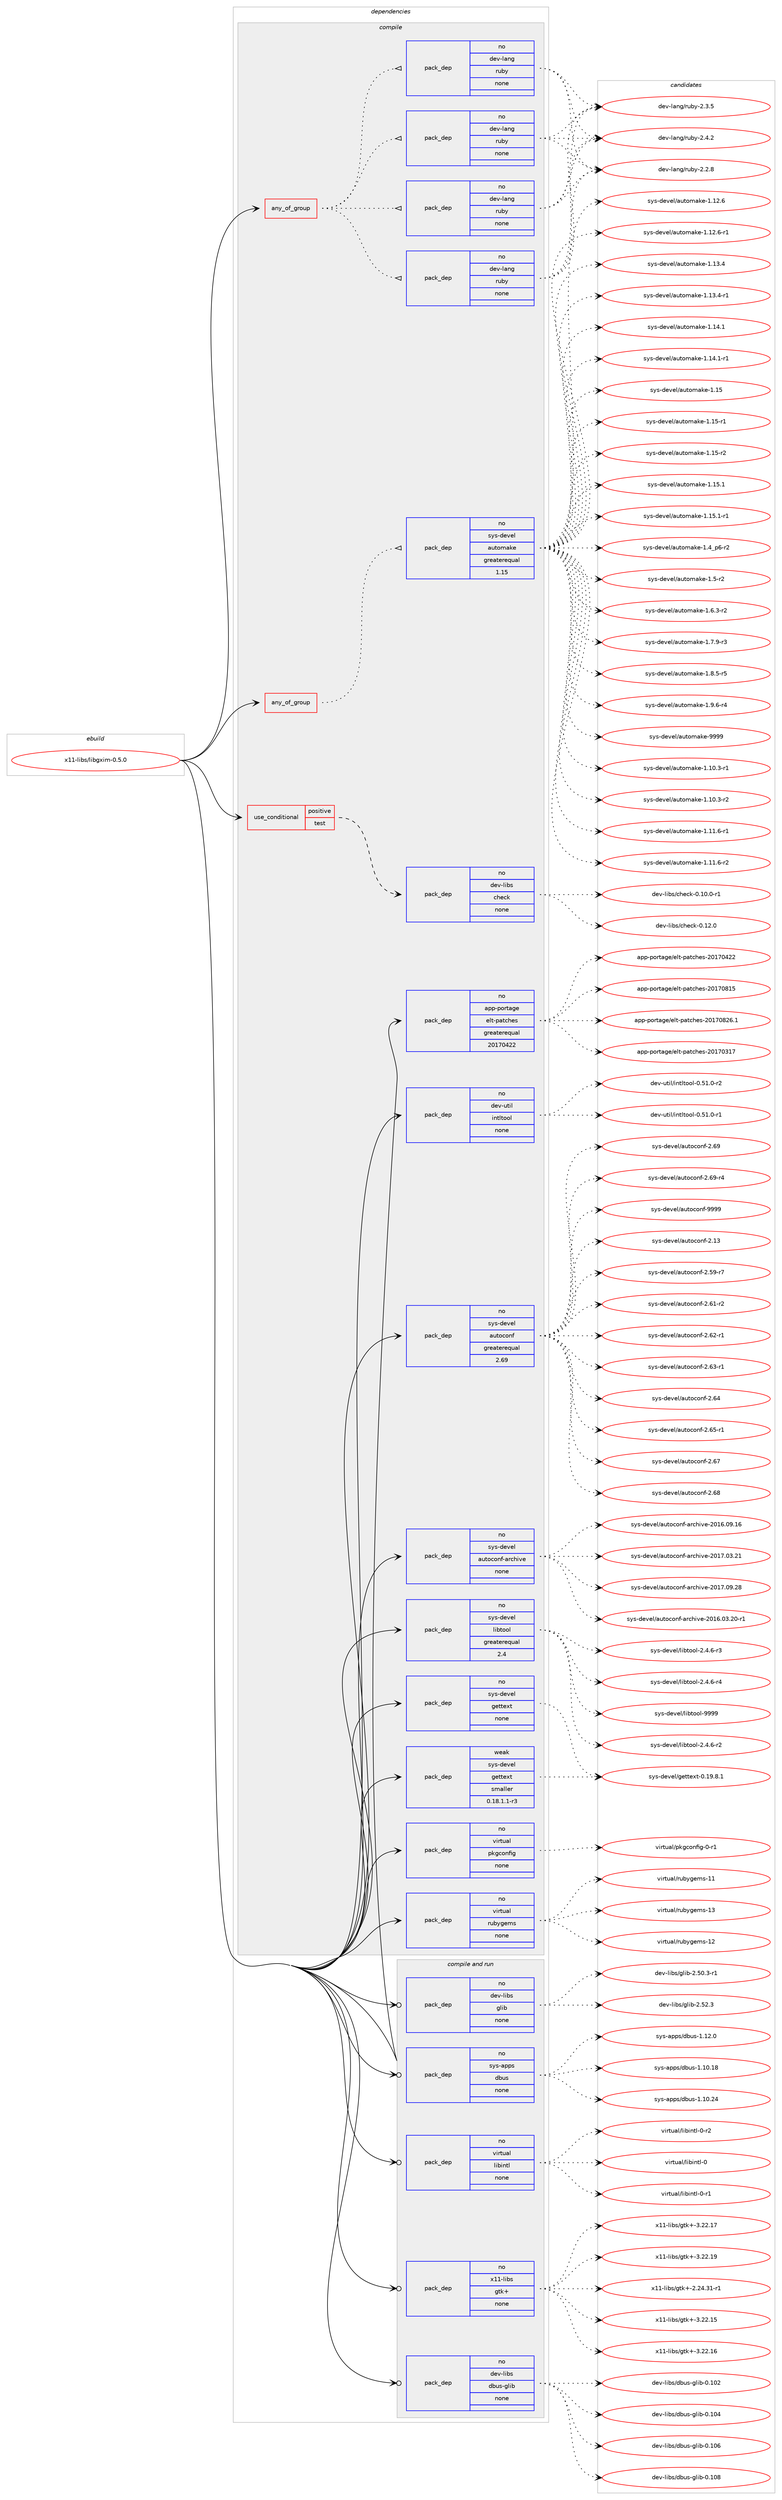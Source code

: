 digraph prolog {

# *************
# Graph options
# *************

newrank=true;
concentrate=true;
compound=true;
graph [rankdir=LR,fontname=Helvetica,fontsize=10,ranksep=1.5];#, ranksep=2.5, nodesep=0.2];
edge  [arrowhead=vee];
node  [fontname=Helvetica,fontsize=10];

# **********
# The ebuild
# **********

subgraph cluster_leftcol {
color=gray;
rank=same;
label=<<i>ebuild</i>>;
id [label="x11-libs/libgxim-0.5.0", color=red, width=4, href="../x11-libs/libgxim-0.5.0.svg"];
}

# ****************
# The dependencies
# ****************

subgraph cluster_midcol {
color=gray;
label=<<i>dependencies</i>>;
subgraph cluster_compile {
fillcolor="#eeeeee";
style=filled;
label=<<i>compile</i>>;
subgraph any9357 {
dependency519310 [label=<<TABLE BORDER="0" CELLBORDER="1" CELLSPACING="0" CELLPADDING="4"><TR><TD CELLPADDING="10">any_of_group</TD></TR></TABLE>>, shape=none, color=red];subgraph pack386951 {
dependency519311 [label=<<TABLE BORDER="0" CELLBORDER="1" CELLSPACING="0" CELLPADDING="4" WIDTH="220"><TR><TD ROWSPAN="6" CELLPADDING="30">pack_dep</TD></TR><TR><TD WIDTH="110">no</TD></TR><TR><TD>dev-lang</TD></TR><TR><TD>ruby</TD></TR><TR><TD>none</TD></TR><TR><TD></TD></TR></TABLE>>, shape=none, color=blue];
}
dependency519310:e -> dependency519311:w [weight=20,style="dotted",arrowhead="oinv"];
subgraph pack386952 {
dependency519312 [label=<<TABLE BORDER="0" CELLBORDER="1" CELLSPACING="0" CELLPADDING="4" WIDTH="220"><TR><TD ROWSPAN="6" CELLPADDING="30">pack_dep</TD></TR><TR><TD WIDTH="110">no</TD></TR><TR><TD>dev-lang</TD></TR><TR><TD>ruby</TD></TR><TR><TD>none</TD></TR><TR><TD></TD></TR></TABLE>>, shape=none, color=blue];
}
dependency519310:e -> dependency519312:w [weight=20,style="dotted",arrowhead="oinv"];
subgraph pack386953 {
dependency519313 [label=<<TABLE BORDER="0" CELLBORDER="1" CELLSPACING="0" CELLPADDING="4" WIDTH="220"><TR><TD ROWSPAN="6" CELLPADDING="30">pack_dep</TD></TR><TR><TD WIDTH="110">no</TD></TR><TR><TD>dev-lang</TD></TR><TR><TD>ruby</TD></TR><TR><TD>none</TD></TR><TR><TD></TD></TR></TABLE>>, shape=none, color=blue];
}
dependency519310:e -> dependency519313:w [weight=20,style="dotted",arrowhead="oinv"];
subgraph pack386954 {
dependency519314 [label=<<TABLE BORDER="0" CELLBORDER="1" CELLSPACING="0" CELLPADDING="4" WIDTH="220"><TR><TD ROWSPAN="6" CELLPADDING="30">pack_dep</TD></TR><TR><TD WIDTH="110">no</TD></TR><TR><TD>dev-lang</TD></TR><TR><TD>ruby</TD></TR><TR><TD>none</TD></TR><TR><TD></TD></TR></TABLE>>, shape=none, color=blue];
}
dependency519310:e -> dependency519314:w [weight=20,style="dotted",arrowhead="oinv"];
}
id:e -> dependency519310:w [weight=20,style="solid",arrowhead="vee"];
subgraph any9358 {
dependency519315 [label=<<TABLE BORDER="0" CELLBORDER="1" CELLSPACING="0" CELLPADDING="4"><TR><TD CELLPADDING="10">any_of_group</TD></TR></TABLE>>, shape=none, color=red];subgraph pack386955 {
dependency519316 [label=<<TABLE BORDER="0" CELLBORDER="1" CELLSPACING="0" CELLPADDING="4" WIDTH="220"><TR><TD ROWSPAN="6" CELLPADDING="30">pack_dep</TD></TR><TR><TD WIDTH="110">no</TD></TR><TR><TD>sys-devel</TD></TR><TR><TD>automake</TD></TR><TR><TD>greaterequal</TD></TR><TR><TD>1.15</TD></TR></TABLE>>, shape=none, color=blue];
}
dependency519315:e -> dependency519316:w [weight=20,style="dotted",arrowhead="oinv"];
}
id:e -> dependency519315:w [weight=20,style="solid",arrowhead="vee"];
subgraph cond122663 {
dependency519317 [label=<<TABLE BORDER="0" CELLBORDER="1" CELLSPACING="0" CELLPADDING="4"><TR><TD ROWSPAN="3" CELLPADDING="10">use_conditional</TD></TR><TR><TD>positive</TD></TR><TR><TD>test</TD></TR></TABLE>>, shape=none, color=red];
subgraph pack386956 {
dependency519318 [label=<<TABLE BORDER="0" CELLBORDER="1" CELLSPACING="0" CELLPADDING="4" WIDTH="220"><TR><TD ROWSPAN="6" CELLPADDING="30">pack_dep</TD></TR><TR><TD WIDTH="110">no</TD></TR><TR><TD>dev-libs</TD></TR><TR><TD>check</TD></TR><TR><TD>none</TD></TR><TR><TD></TD></TR></TABLE>>, shape=none, color=blue];
}
dependency519317:e -> dependency519318:w [weight=20,style="dashed",arrowhead="vee"];
}
id:e -> dependency519317:w [weight=20,style="solid",arrowhead="vee"];
subgraph pack386957 {
dependency519319 [label=<<TABLE BORDER="0" CELLBORDER="1" CELLSPACING="0" CELLPADDING="4" WIDTH="220"><TR><TD ROWSPAN="6" CELLPADDING="30">pack_dep</TD></TR><TR><TD WIDTH="110">no</TD></TR><TR><TD>app-portage</TD></TR><TR><TD>elt-patches</TD></TR><TR><TD>greaterequal</TD></TR><TR><TD>20170422</TD></TR></TABLE>>, shape=none, color=blue];
}
id:e -> dependency519319:w [weight=20,style="solid",arrowhead="vee"];
subgraph pack386958 {
dependency519320 [label=<<TABLE BORDER="0" CELLBORDER="1" CELLSPACING="0" CELLPADDING="4" WIDTH="220"><TR><TD ROWSPAN="6" CELLPADDING="30">pack_dep</TD></TR><TR><TD WIDTH="110">no</TD></TR><TR><TD>dev-util</TD></TR><TR><TD>intltool</TD></TR><TR><TD>none</TD></TR><TR><TD></TD></TR></TABLE>>, shape=none, color=blue];
}
id:e -> dependency519320:w [weight=20,style="solid",arrowhead="vee"];
subgraph pack386959 {
dependency519321 [label=<<TABLE BORDER="0" CELLBORDER="1" CELLSPACING="0" CELLPADDING="4" WIDTH="220"><TR><TD ROWSPAN="6" CELLPADDING="30">pack_dep</TD></TR><TR><TD WIDTH="110">no</TD></TR><TR><TD>sys-devel</TD></TR><TR><TD>autoconf</TD></TR><TR><TD>greaterequal</TD></TR><TR><TD>2.69</TD></TR></TABLE>>, shape=none, color=blue];
}
id:e -> dependency519321:w [weight=20,style="solid",arrowhead="vee"];
subgraph pack386960 {
dependency519322 [label=<<TABLE BORDER="0" CELLBORDER="1" CELLSPACING="0" CELLPADDING="4" WIDTH="220"><TR><TD ROWSPAN="6" CELLPADDING="30">pack_dep</TD></TR><TR><TD WIDTH="110">no</TD></TR><TR><TD>sys-devel</TD></TR><TR><TD>autoconf-archive</TD></TR><TR><TD>none</TD></TR><TR><TD></TD></TR></TABLE>>, shape=none, color=blue];
}
id:e -> dependency519322:w [weight=20,style="solid",arrowhead="vee"];
subgraph pack386961 {
dependency519323 [label=<<TABLE BORDER="0" CELLBORDER="1" CELLSPACING="0" CELLPADDING="4" WIDTH="220"><TR><TD ROWSPAN="6" CELLPADDING="30">pack_dep</TD></TR><TR><TD WIDTH="110">no</TD></TR><TR><TD>sys-devel</TD></TR><TR><TD>gettext</TD></TR><TR><TD>none</TD></TR><TR><TD></TD></TR></TABLE>>, shape=none, color=blue];
}
id:e -> dependency519323:w [weight=20,style="solid",arrowhead="vee"];
subgraph pack386962 {
dependency519324 [label=<<TABLE BORDER="0" CELLBORDER="1" CELLSPACING="0" CELLPADDING="4" WIDTH="220"><TR><TD ROWSPAN="6" CELLPADDING="30">pack_dep</TD></TR><TR><TD WIDTH="110">no</TD></TR><TR><TD>sys-devel</TD></TR><TR><TD>libtool</TD></TR><TR><TD>greaterequal</TD></TR><TR><TD>2.4</TD></TR></TABLE>>, shape=none, color=blue];
}
id:e -> dependency519324:w [weight=20,style="solid",arrowhead="vee"];
subgraph pack386963 {
dependency519325 [label=<<TABLE BORDER="0" CELLBORDER="1" CELLSPACING="0" CELLPADDING="4" WIDTH="220"><TR><TD ROWSPAN="6" CELLPADDING="30">pack_dep</TD></TR><TR><TD WIDTH="110">no</TD></TR><TR><TD>virtual</TD></TR><TR><TD>pkgconfig</TD></TR><TR><TD>none</TD></TR><TR><TD></TD></TR></TABLE>>, shape=none, color=blue];
}
id:e -> dependency519325:w [weight=20,style="solid",arrowhead="vee"];
subgraph pack386964 {
dependency519326 [label=<<TABLE BORDER="0" CELLBORDER="1" CELLSPACING="0" CELLPADDING="4" WIDTH="220"><TR><TD ROWSPAN="6" CELLPADDING="30">pack_dep</TD></TR><TR><TD WIDTH="110">no</TD></TR><TR><TD>virtual</TD></TR><TR><TD>rubygems</TD></TR><TR><TD>none</TD></TR><TR><TD></TD></TR></TABLE>>, shape=none, color=blue];
}
id:e -> dependency519326:w [weight=20,style="solid",arrowhead="vee"];
subgraph pack386965 {
dependency519327 [label=<<TABLE BORDER="0" CELLBORDER="1" CELLSPACING="0" CELLPADDING="4" WIDTH="220"><TR><TD ROWSPAN="6" CELLPADDING="30">pack_dep</TD></TR><TR><TD WIDTH="110">weak</TD></TR><TR><TD>sys-devel</TD></TR><TR><TD>gettext</TD></TR><TR><TD>smaller</TD></TR><TR><TD>0.18.1.1-r3</TD></TR></TABLE>>, shape=none, color=blue];
}
id:e -> dependency519327:w [weight=20,style="solid",arrowhead="vee"];
}
subgraph cluster_compileandrun {
fillcolor="#eeeeee";
style=filled;
label=<<i>compile and run</i>>;
subgraph pack386966 {
dependency519328 [label=<<TABLE BORDER="0" CELLBORDER="1" CELLSPACING="0" CELLPADDING="4" WIDTH="220"><TR><TD ROWSPAN="6" CELLPADDING="30">pack_dep</TD></TR><TR><TD WIDTH="110">no</TD></TR><TR><TD>dev-libs</TD></TR><TR><TD>dbus-glib</TD></TR><TR><TD>none</TD></TR><TR><TD></TD></TR></TABLE>>, shape=none, color=blue];
}
id:e -> dependency519328:w [weight=20,style="solid",arrowhead="odotvee"];
subgraph pack386967 {
dependency519329 [label=<<TABLE BORDER="0" CELLBORDER="1" CELLSPACING="0" CELLPADDING="4" WIDTH="220"><TR><TD ROWSPAN="6" CELLPADDING="30">pack_dep</TD></TR><TR><TD WIDTH="110">no</TD></TR><TR><TD>dev-libs</TD></TR><TR><TD>glib</TD></TR><TR><TD>none</TD></TR><TR><TD></TD></TR></TABLE>>, shape=none, color=blue];
}
id:e -> dependency519329:w [weight=20,style="solid",arrowhead="odotvee"];
subgraph pack386968 {
dependency519330 [label=<<TABLE BORDER="0" CELLBORDER="1" CELLSPACING="0" CELLPADDING="4" WIDTH="220"><TR><TD ROWSPAN="6" CELLPADDING="30">pack_dep</TD></TR><TR><TD WIDTH="110">no</TD></TR><TR><TD>sys-apps</TD></TR><TR><TD>dbus</TD></TR><TR><TD>none</TD></TR><TR><TD></TD></TR></TABLE>>, shape=none, color=blue];
}
id:e -> dependency519330:w [weight=20,style="solid",arrowhead="odotvee"];
subgraph pack386969 {
dependency519331 [label=<<TABLE BORDER="0" CELLBORDER="1" CELLSPACING="0" CELLPADDING="4" WIDTH="220"><TR><TD ROWSPAN="6" CELLPADDING="30">pack_dep</TD></TR><TR><TD WIDTH="110">no</TD></TR><TR><TD>virtual</TD></TR><TR><TD>libintl</TD></TR><TR><TD>none</TD></TR><TR><TD></TD></TR></TABLE>>, shape=none, color=blue];
}
id:e -> dependency519331:w [weight=20,style="solid",arrowhead="odotvee"];
subgraph pack386970 {
dependency519332 [label=<<TABLE BORDER="0" CELLBORDER="1" CELLSPACING="0" CELLPADDING="4" WIDTH="220"><TR><TD ROWSPAN="6" CELLPADDING="30">pack_dep</TD></TR><TR><TD WIDTH="110">no</TD></TR><TR><TD>x11-libs</TD></TR><TR><TD>gtk+</TD></TR><TR><TD>none</TD></TR><TR><TD></TD></TR></TABLE>>, shape=none, color=blue];
}
id:e -> dependency519332:w [weight=20,style="solid",arrowhead="odotvee"];
}
subgraph cluster_run {
fillcolor="#eeeeee";
style=filled;
label=<<i>run</i>>;
}
}

# **************
# The candidates
# **************

subgraph cluster_choices {
rank=same;
color=gray;
label=<<i>candidates</i>>;

subgraph choice386951 {
color=black;
nodesep=1;
choice10010111845108971101034711411798121455046504656 [label="dev-lang/ruby-2.2.8", color=red, width=4,href="../dev-lang/ruby-2.2.8.svg"];
choice10010111845108971101034711411798121455046514653 [label="dev-lang/ruby-2.3.5", color=red, width=4,href="../dev-lang/ruby-2.3.5.svg"];
choice10010111845108971101034711411798121455046524650 [label="dev-lang/ruby-2.4.2", color=red, width=4,href="../dev-lang/ruby-2.4.2.svg"];
dependency519311:e -> choice10010111845108971101034711411798121455046504656:w [style=dotted,weight="100"];
dependency519311:e -> choice10010111845108971101034711411798121455046514653:w [style=dotted,weight="100"];
dependency519311:e -> choice10010111845108971101034711411798121455046524650:w [style=dotted,weight="100"];
}
subgraph choice386952 {
color=black;
nodesep=1;
choice10010111845108971101034711411798121455046504656 [label="dev-lang/ruby-2.2.8", color=red, width=4,href="../dev-lang/ruby-2.2.8.svg"];
choice10010111845108971101034711411798121455046514653 [label="dev-lang/ruby-2.3.5", color=red, width=4,href="../dev-lang/ruby-2.3.5.svg"];
choice10010111845108971101034711411798121455046524650 [label="dev-lang/ruby-2.4.2", color=red, width=4,href="../dev-lang/ruby-2.4.2.svg"];
dependency519312:e -> choice10010111845108971101034711411798121455046504656:w [style=dotted,weight="100"];
dependency519312:e -> choice10010111845108971101034711411798121455046514653:w [style=dotted,weight="100"];
dependency519312:e -> choice10010111845108971101034711411798121455046524650:w [style=dotted,weight="100"];
}
subgraph choice386953 {
color=black;
nodesep=1;
choice10010111845108971101034711411798121455046504656 [label="dev-lang/ruby-2.2.8", color=red, width=4,href="../dev-lang/ruby-2.2.8.svg"];
choice10010111845108971101034711411798121455046514653 [label="dev-lang/ruby-2.3.5", color=red, width=4,href="../dev-lang/ruby-2.3.5.svg"];
choice10010111845108971101034711411798121455046524650 [label="dev-lang/ruby-2.4.2", color=red, width=4,href="../dev-lang/ruby-2.4.2.svg"];
dependency519313:e -> choice10010111845108971101034711411798121455046504656:w [style=dotted,weight="100"];
dependency519313:e -> choice10010111845108971101034711411798121455046514653:w [style=dotted,weight="100"];
dependency519313:e -> choice10010111845108971101034711411798121455046524650:w [style=dotted,weight="100"];
}
subgraph choice386954 {
color=black;
nodesep=1;
choice10010111845108971101034711411798121455046504656 [label="dev-lang/ruby-2.2.8", color=red, width=4,href="../dev-lang/ruby-2.2.8.svg"];
choice10010111845108971101034711411798121455046514653 [label="dev-lang/ruby-2.3.5", color=red, width=4,href="../dev-lang/ruby-2.3.5.svg"];
choice10010111845108971101034711411798121455046524650 [label="dev-lang/ruby-2.4.2", color=red, width=4,href="../dev-lang/ruby-2.4.2.svg"];
dependency519314:e -> choice10010111845108971101034711411798121455046504656:w [style=dotted,weight="100"];
dependency519314:e -> choice10010111845108971101034711411798121455046514653:w [style=dotted,weight="100"];
dependency519314:e -> choice10010111845108971101034711411798121455046524650:w [style=dotted,weight="100"];
}
subgraph choice386955 {
color=black;
nodesep=1;
choice11512111545100101118101108479711711611110997107101454946494846514511449 [label="sys-devel/automake-1.10.3-r1", color=red, width=4,href="../sys-devel/automake-1.10.3-r1.svg"];
choice11512111545100101118101108479711711611110997107101454946494846514511450 [label="sys-devel/automake-1.10.3-r2", color=red, width=4,href="../sys-devel/automake-1.10.3-r2.svg"];
choice11512111545100101118101108479711711611110997107101454946494946544511449 [label="sys-devel/automake-1.11.6-r1", color=red, width=4,href="../sys-devel/automake-1.11.6-r1.svg"];
choice11512111545100101118101108479711711611110997107101454946494946544511450 [label="sys-devel/automake-1.11.6-r2", color=red, width=4,href="../sys-devel/automake-1.11.6-r2.svg"];
choice1151211154510010111810110847971171161111099710710145494649504654 [label="sys-devel/automake-1.12.6", color=red, width=4,href="../sys-devel/automake-1.12.6.svg"];
choice11512111545100101118101108479711711611110997107101454946495046544511449 [label="sys-devel/automake-1.12.6-r1", color=red, width=4,href="../sys-devel/automake-1.12.6-r1.svg"];
choice1151211154510010111810110847971171161111099710710145494649514652 [label="sys-devel/automake-1.13.4", color=red, width=4,href="../sys-devel/automake-1.13.4.svg"];
choice11512111545100101118101108479711711611110997107101454946495146524511449 [label="sys-devel/automake-1.13.4-r1", color=red, width=4,href="../sys-devel/automake-1.13.4-r1.svg"];
choice1151211154510010111810110847971171161111099710710145494649524649 [label="sys-devel/automake-1.14.1", color=red, width=4,href="../sys-devel/automake-1.14.1.svg"];
choice11512111545100101118101108479711711611110997107101454946495246494511449 [label="sys-devel/automake-1.14.1-r1", color=red, width=4,href="../sys-devel/automake-1.14.1-r1.svg"];
choice115121115451001011181011084797117116111109971071014549464953 [label="sys-devel/automake-1.15", color=red, width=4,href="../sys-devel/automake-1.15.svg"];
choice1151211154510010111810110847971171161111099710710145494649534511449 [label="sys-devel/automake-1.15-r1", color=red, width=4,href="../sys-devel/automake-1.15-r1.svg"];
choice1151211154510010111810110847971171161111099710710145494649534511450 [label="sys-devel/automake-1.15-r2", color=red, width=4,href="../sys-devel/automake-1.15-r2.svg"];
choice1151211154510010111810110847971171161111099710710145494649534649 [label="sys-devel/automake-1.15.1", color=red, width=4,href="../sys-devel/automake-1.15.1.svg"];
choice11512111545100101118101108479711711611110997107101454946495346494511449 [label="sys-devel/automake-1.15.1-r1", color=red, width=4,href="../sys-devel/automake-1.15.1-r1.svg"];
choice115121115451001011181011084797117116111109971071014549465295112544511450 [label="sys-devel/automake-1.4_p6-r2", color=red, width=4,href="../sys-devel/automake-1.4_p6-r2.svg"];
choice11512111545100101118101108479711711611110997107101454946534511450 [label="sys-devel/automake-1.5-r2", color=red, width=4,href="../sys-devel/automake-1.5-r2.svg"];
choice115121115451001011181011084797117116111109971071014549465446514511450 [label="sys-devel/automake-1.6.3-r2", color=red, width=4,href="../sys-devel/automake-1.6.3-r2.svg"];
choice115121115451001011181011084797117116111109971071014549465546574511451 [label="sys-devel/automake-1.7.9-r3", color=red, width=4,href="../sys-devel/automake-1.7.9-r3.svg"];
choice115121115451001011181011084797117116111109971071014549465646534511453 [label="sys-devel/automake-1.8.5-r5", color=red, width=4,href="../sys-devel/automake-1.8.5-r5.svg"];
choice115121115451001011181011084797117116111109971071014549465746544511452 [label="sys-devel/automake-1.9.6-r4", color=red, width=4,href="../sys-devel/automake-1.9.6-r4.svg"];
choice115121115451001011181011084797117116111109971071014557575757 [label="sys-devel/automake-9999", color=red, width=4,href="../sys-devel/automake-9999.svg"];
dependency519316:e -> choice11512111545100101118101108479711711611110997107101454946494846514511449:w [style=dotted,weight="100"];
dependency519316:e -> choice11512111545100101118101108479711711611110997107101454946494846514511450:w [style=dotted,weight="100"];
dependency519316:e -> choice11512111545100101118101108479711711611110997107101454946494946544511449:w [style=dotted,weight="100"];
dependency519316:e -> choice11512111545100101118101108479711711611110997107101454946494946544511450:w [style=dotted,weight="100"];
dependency519316:e -> choice1151211154510010111810110847971171161111099710710145494649504654:w [style=dotted,weight="100"];
dependency519316:e -> choice11512111545100101118101108479711711611110997107101454946495046544511449:w [style=dotted,weight="100"];
dependency519316:e -> choice1151211154510010111810110847971171161111099710710145494649514652:w [style=dotted,weight="100"];
dependency519316:e -> choice11512111545100101118101108479711711611110997107101454946495146524511449:w [style=dotted,weight="100"];
dependency519316:e -> choice1151211154510010111810110847971171161111099710710145494649524649:w [style=dotted,weight="100"];
dependency519316:e -> choice11512111545100101118101108479711711611110997107101454946495246494511449:w [style=dotted,weight="100"];
dependency519316:e -> choice115121115451001011181011084797117116111109971071014549464953:w [style=dotted,weight="100"];
dependency519316:e -> choice1151211154510010111810110847971171161111099710710145494649534511449:w [style=dotted,weight="100"];
dependency519316:e -> choice1151211154510010111810110847971171161111099710710145494649534511450:w [style=dotted,weight="100"];
dependency519316:e -> choice1151211154510010111810110847971171161111099710710145494649534649:w [style=dotted,weight="100"];
dependency519316:e -> choice11512111545100101118101108479711711611110997107101454946495346494511449:w [style=dotted,weight="100"];
dependency519316:e -> choice115121115451001011181011084797117116111109971071014549465295112544511450:w [style=dotted,weight="100"];
dependency519316:e -> choice11512111545100101118101108479711711611110997107101454946534511450:w [style=dotted,weight="100"];
dependency519316:e -> choice115121115451001011181011084797117116111109971071014549465446514511450:w [style=dotted,weight="100"];
dependency519316:e -> choice115121115451001011181011084797117116111109971071014549465546574511451:w [style=dotted,weight="100"];
dependency519316:e -> choice115121115451001011181011084797117116111109971071014549465646534511453:w [style=dotted,weight="100"];
dependency519316:e -> choice115121115451001011181011084797117116111109971071014549465746544511452:w [style=dotted,weight="100"];
dependency519316:e -> choice115121115451001011181011084797117116111109971071014557575757:w [style=dotted,weight="100"];
}
subgraph choice386956 {
color=black;
nodesep=1;
choice1001011184510810598115479910410199107454846494846484511449 [label="dev-libs/check-0.10.0-r1", color=red, width=4,href="../dev-libs/check-0.10.0-r1.svg"];
choice100101118451081059811547991041019910745484649504648 [label="dev-libs/check-0.12.0", color=red, width=4,href="../dev-libs/check-0.12.0.svg"];
dependency519318:e -> choice1001011184510810598115479910410199107454846494846484511449:w [style=dotted,weight="100"];
dependency519318:e -> choice100101118451081059811547991041019910745484649504648:w [style=dotted,weight="100"];
}
subgraph choice386957 {
color=black;
nodesep=1;
choice97112112451121111141169710310147101108116451129711699104101115455048495548514955 [label="app-portage/elt-patches-20170317", color=red, width=4,href="../app-portage/elt-patches-20170317.svg"];
choice97112112451121111141169710310147101108116451129711699104101115455048495548525050 [label="app-portage/elt-patches-20170422", color=red, width=4,href="../app-portage/elt-patches-20170422.svg"];
choice97112112451121111141169710310147101108116451129711699104101115455048495548564953 [label="app-portage/elt-patches-20170815", color=red, width=4,href="../app-portage/elt-patches-20170815.svg"];
choice971121124511211111411697103101471011081164511297116991041011154550484955485650544649 [label="app-portage/elt-patches-20170826.1", color=red, width=4,href="../app-portage/elt-patches-20170826.1.svg"];
dependency519319:e -> choice97112112451121111141169710310147101108116451129711699104101115455048495548514955:w [style=dotted,weight="100"];
dependency519319:e -> choice97112112451121111141169710310147101108116451129711699104101115455048495548525050:w [style=dotted,weight="100"];
dependency519319:e -> choice97112112451121111141169710310147101108116451129711699104101115455048495548564953:w [style=dotted,weight="100"];
dependency519319:e -> choice971121124511211111411697103101471011081164511297116991041011154550484955485650544649:w [style=dotted,weight="100"];
}
subgraph choice386958 {
color=black;
nodesep=1;
choice1001011184511711610510847105110116108116111111108454846534946484511449 [label="dev-util/intltool-0.51.0-r1", color=red, width=4,href="../dev-util/intltool-0.51.0-r1.svg"];
choice1001011184511711610510847105110116108116111111108454846534946484511450 [label="dev-util/intltool-0.51.0-r2", color=red, width=4,href="../dev-util/intltool-0.51.0-r2.svg"];
dependency519320:e -> choice1001011184511711610510847105110116108116111111108454846534946484511449:w [style=dotted,weight="100"];
dependency519320:e -> choice1001011184511711610510847105110116108116111111108454846534946484511450:w [style=dotted,weight="100"];
}
subgraph choice386959 {
color=black;
nodesep=1;
choice115121115451001011181011084797117116111991111101024550464951 [label="sys-devel/autoconf-2.13", color=red, width=4,href="../sys-devel/autoconf-2.13.svg"];
choice1151211154510010111810110847971171161119911111010245504653574511455 [label="sys-devel/autoconf-2.59-r7", color=red, width=4,href="../sys-devel/autoconf-2.59-r7.svg"];
choice1151211154510010111810110847971171161119911111010245504654494511450 [label="sys-devel/autoconf-2.61-r2", color=red, width=4,href="../sys-devel/autoconf-2.61-r2.svg"];
choice1151211154510010111810110847971171161119911111010245504654504511449 [label="sys-devel/autoconf-2.62-r1", color=red, width=4,href="../sys-devel/autoconf-2.62-r1.svg"];
choice1151211154510010111810110847971171161119911111010245504654514511449 [label="sys-devel/autoconf-2.63-r1", color=red, width=4,href="../sys-devel/autoconf-2.63-r1.svg"];
choice115121115451001011181011084797117116111991111101024550465452 [label="sys-devel/autoconf-2.64", color=red, width=4,href="../sys-devel/autoconf-2.64.svg"];
choice1151211154510010111810110847971171161119911111010245504654534511449 [label="sys-devel/autoconf-2.65-r1", color=red, width=4,href="../sys-devel/autoconf-2.65-r1.svg"];
choice115121115451001011181011084797117116111991111101024550465455 [label="sys-devel/autoconf-2.67", color=red, width=4,href="../sys-devel/autoconf-2.67.svg"];
choice115121115451001011181011084797117116111991111101024550465456 [label="sys-devel/autoconf-2.68", color=red, width=4,href="../sys-devel/autoconf-2.68.svg"];
choice115121115451001011181011084797117116111991111101024550465457 [label="sys-devel/autoconf-2.69", color=red, width=4,href="../sys-devel/autoconf-2.69.svg"];
choice1151211154510010111810110847971171161119911111010245504654574511452 [label="sys-devel/autoconf-2.69-r4", color=red, width=4,href="../sys-devel/autoconf-2.69-r4.svg"];
choice115121115451001011181011084797117116111991111101024557575757 [label="sys-devel/autoconf-9999", color=red, width=4,href="../sys-devel/autoconf-9999.svg"];
dependency519321:e -> choice115121115451001011181011084797117116111991111101024550464951:w [style=dotted,weight="100"];
dependency519321:e -> choice1151211154510010111810110847971171161119911111010245504653574511455:w [style=dotted,weight="100"];
dependency519321:e -> choice1151211154510010111810110847971171161119911111010245504654494511450:w [style=dotted,weight="100"];
dependency519321:e -> choice1151211154510010111810110847971171161119911111010245504654504511449:w [style=dotted,weight="100"];
dependency519321:e -> choice1151211154510010111810110847971171161119911111010245504654514511449:w [style=dotted,weight="100"];
dependency519321:e -> choice115121115451001011181011084797117116111991111101024550465452:w [style=dotted,weight="100"];
dependency519321:e -> choice1151211154510010111810110847971171161119911111010245504654534511449:w [style=dotted,weight="100"];
dependency519321:e -> choice115121115451001011181011084797117116111991111101024550465455:w [style=dotted,weight="100"];
dependency519321:e -> choice115121115451001011181011084797117116111991111101024550465456:w [style=dotted,weight="100"];
dependency519321:e -> choice115121115451001011181011084797117116111991111101024550465457:w [style=dotted,weight="100"];
dependency519321:e -> choice1151211154510010111810110847971171161119911111010245504654574511452:w [style=dotted,weight="100"];
dependency519321:e -> choice115121115451001011181011084797117116111991111101024557575757:w [style=dotted,weight="100"];
}
subgraph choice386960 {
color=black;
nodesep=1;
choice1151211154510010111810110847971171161119911111010245971149910410511810145504849544648514650484511449 [label="sys-devel/autoconf-archive-2016.03.20-r1", color=red, width=4,href="../sys-devel/autoconf-archive-2016.03.20-r1.svg"];
choice115121115451001011181011084797117116111991111101024597114991041051181014550484954464857464954 [label="sys-devel/autoconf-archive-2016.09.16", color=red, width=4,href="../sys-devel/autoconf-archive-2016.09.16.svg"];
choice115121115451001011181011084797117116111991111101024597114991041051181014550484955464851465049 [label="sys-devel/autoconf-archive-2017.03.21", color=red, width=4,href="../sys-devel/autoconf-archive-2017.03.21.svg"];
choice115121115451001011181011084797117116111991111101024597114991041051181014550484955464857465056 [label="sys-devel/autoconf-archive-2017.09.28", color=red, width=4,href="../sys-devel/autoconf-archive-2017.09.28.svg"];
dependency519322:e -> choice1151211154510010111810110847971171161119911111010245971149910410511810145504849544648514650484511449:w [style=dotted,weight="100"];
dependency519322:e -> choice115121115451001011181011084797117116111991111101024597114991041051181014550484954464857464954:w [style=dotted,weight="100"];
dependency519322:e -> choice115121115451001011181011084797117116111991111101024597114991041051181014550484955464851465049:w [style=dotted,weight="100"];
dependency519322:e -> choice115121115451001011181011084797117116111991111101024597114991041051181014550484955464857465056:w [style=dotted,weight="100"];
}
subgraph choice386961 {
color=black;
nodesep=1;
choice1151211154510010111810110847103101116116101120116454846495746564649 [label="sys-devel/gettext-0.19.8.1", color=red, width=4,href="../sys-devel/gettext-0.19.8.1.svg"];
dependency519323:e -> choice1151211154510010111810110847103101116116101120116454846495746564649:w [style=dotted,weight="100"];
}
subgraph choice386962 {
color=black;
nodesep=1;
choice1151211154510010111810110847108105981161111111084550465246544511450 [label="sys-devel/libtool-2.4.6-r2", color=red, width=4,href="../sys-devel/libtool-2.4.6-r2.svg"];
choice1151211154510010111810110847108105981161111111084550465246544511451 [label="sys-devel/libtool-2.4.6-r3", color=red, width=4,href="../sys-devel/libtool-2.4.6-r3.svg"];
choice1151211154510010111810110847108105981161111111084550465246544511452 [label="sys-devel/libtool-2.4.6-r4", color=red, width=4,href="../sys-devel/libtool-2.4.6-r4.svg"];
choice1151211154510010111810110847108105981161111111084557575757 [label="sys-devel/libtool-9999", color=red, width=4,href="../sys-devel/libtool-9999.svg"];
dependency519324:e -> choice1151211154510010111810110847108105981161111111084550465246544511450:w [style=dotted,weight="100"];
dependency519324:e -> choice1151211154510010111810110847108105981161111111084550465246544511451:w [style=dotted,weight="100"];
dependency519324:e -> choice1151211154510010111810110847108105981161111111084550465246544511452:w [style=dotted,weight="100"];
dependency519324:e -> choice1151211154510010111810110847108105981161111111084557575757:w [style=dotted,weight="100"];
}
subgraph choice386963 {
color=black;
nodesep=1;
choice11810511411611797108471121071039911111010210510345484511449 [label="virtual/pkgconfig-0-r1", color=red, width=4,href="../virtual/pkgconfig-0-r1.svg"];
dependency519325:e -> choice11810511411611797108471121071039911111010210510345484511449:w [style=dotted,weight="100"];
}
subgraph choice386964 {
color=black;
nodesep=1;
choice118105114116117971084711411798121103101109115454949 [label="virtual/rubygems-11", color=red, width=4,href="../virtual/rubygems-11.svg"];
choice118105114116117971084711411798121103101109115454950 [label="virtual/rubygems-12", color=red, width=4,href="../virtual/rubygems-12.svg"];
choice118105114116117971084711411798121103101109115454951 [label="virtual/rubygems-13", color=red, width=4,href="../virtual/rubygems-13.svg"];
dependency519326:e -> choice118105114116117971084711411798121103101109115454949:w [style=dotted,weight="100"];
dependency519326:e -> choice118105114116117971084711411798121103101109115454950:w [style=dotted,weight="100"];
dependency519326:e -> choice118105114116117971084711411798121103101109115454951:w [style=dotted,weight="100"];
}
subgraph choice386965 {
color=black;
nodesep=1;
choice1151211154510010111810110847103101116116101120116454846495746564649 [label="sys-devel/gettext-0.19.8.1", color=red, width=4,href="../sys-devel/gettext-0.19.8.1.svg"];
dependency519327:e -> choice1151211154510010111810110847103101116116101120116454846495746564649:w [style=dotted,weight="100"];
}
subgraph choice386966 {
color=black;
nodesep=1;
choice100101118451081059811547100981171154510310810598454846494850 [label="dev-libs/dbus-glib-0.102", color=red, width=4,href="../dev-libs/dbus-glib-0.102.svg"];
choice100101118451081059811547100981171154510310810598454846494852 [label="dev-libs/dbus-glib-0.104", color=red, width=4,href="../dev-libs/dbus-glib-0.104.svg"];
choice100101118451081059811547100981171154510310810598454846494854 [label="dev-libs/dbus-glib-0.106", color=red, width=4,href="../dev-libs/dbus-glib-0.106.svg"];
choice100101118451081059811547100981171154510310810598454846494856 [label="dev-libs/dbus-glib-0.108", color=red, width=4,href="../dev-libs/dbus-glib-0.108.svg"];
dependency519328:e -> choice100101118451081059811547100981171154510310810598454846494850:w [style=dotted,weight="100"];
dependency519328:e -> choice100101118451081059811547100981171154510310810598454846494852:w [style=dotted,weight="100"];
dependency519328:e -> choice100101118451081059811547100981171154510310810598454846494854:w [style=dotted,weight="100"];
dependency519328:e -> choice100101118451081059811547100981171154510310810598454846494856:w [style=dotted,weight="100"];
}
subgraph choice386967 {
color=black;
nodesep=1;
choice10010111845108105981154710310810598455046534846514511449 [label="dev-libs/glib-2.50.3-r1", color=red, width=4,href="../dev-libs/glib-2.50.3-r1.svg"];
choice1001011184510810598115471031081059845504653504651 [label="dev-libs/glib-2.52.3", color=red, width=4,href="../dev-libs/glib-2.52.3.svg"];
dependency519329:e -> choice10010111845108105981154710310810598455046534846514511449:w [style=dotted,weight="100"];
dependency519329:e -> choice1001011184510810598115471031081059845504653504651:w [style=dotted,weight="100"];
}
subgraph choice386968 {
color=black;
nodesep=1;
choice115121115459711211211547100981171154549464948464956 [label="sys-apps/dbus-1.10.18", color=red, width=4,href="../sys-apps/dbus-1.10.18.svg"];
choice115121115459711211211547100981171154549464948465052 [label="sys-apps/dbus-1.10.24", color=red, width=4,href="../sys-apps/dbus-1.10.24.svg"];
choice1151211154597112112115471009811711545494649504648 [label="sys-apps/dbus-1.12.0", color=red, width=4,href="../sys-apps/dbus-1.12.0.svg"];
dependency519330:e -> choice115121115459711211211547100981171154549464948464956:w [style=dotted,weight="100"];
dependency519330:e -> choice115121115459711211211547100981171154549464948465052:w [style=dotted,weight="100"];
dependency519330:e -> choice1151211154597112112115471009811711545494649504648:w [style=dotted,weight="100"];
}
subgraph choice386969 {
color=black;
nodesep=1;
choice1181051141161179710847108105981051101161084548 [label="virtual/libintl-0", color=red, width=4,href="../virtual/libintl-0.svg"];
choice11810511411611797108471081059810511011610845484511449 [label="virtual/libintl-0-r1", color=red, width=4,href="../virtual/libintl-0-r1.svg"];
choice11810511411611797108471081059810511011610845484511450 [label="virtual/libintl-0-r2", color=red, width=4,href="../virtual/libintl-0-r2.svg"];
dependency519331:e -> choice1181051141161179710847108105981051101161084548:w [style=dotted,weight="100"];
dependency519331:e -> choice11810511411611797108471081059810511011610845484511449:w [style=dotted,weight="100"];
dependency519331:e -> choice11810511411611797108471081059810511011610845484511450:w [style=dotted,weight="100"];
}
subgraph choice386970 {
color=black;
nodesep=1;
choice12049494510810598115471031161074345504650524651494511449 [label="x11-libs/gtk+-2.24.31-r1", color=red, width=4,href="../x11-libs/gtk+-2.24.31-r1.svg"];
choice1204949451081059811547103116107434551465050464953 [label="x11-libs/gtk+-3.22.15", color=red, width=4,href="../x11-libs/gtk+-3.22.15.svg"];
choice1204949451081059811547103116107434551465050464954 [label="x11-libs/gtk+-3.22.16", color=red, width=4,href="../x11-libs/gtk+-3.22.16.svg"];
choice1204949451081059811547103116107434551465050464955 [label="x11-libs/gtk+-3.22.17", color=red, width=4,href="../x11-libs/gtk+-3.22.17.svg"];
choice1204949451081059811547103116107434551465050464957 [label="x11-libs/gtk+-3.22.19", color=red, width=4,href="../x11-libs/gtk+-3.22.19.svg"];
dependency519332:e -> choice12049494510810598115471031161074345504650524651494511449:w [style=dotted,weight="100"];
dependency519332:e -> choice1204949451081059811547103116107434551465050464953:w [style=dotted,weight="100"];
dependency519332:e -> choice1204949451081059811547103116107434551465050464954:w [style=dotted,weight="100"];
dependency519332:e -> choice1204949451081059811547103116107434551465050464955:w [style=dotted,weight="100"];
dependency519332:e -> choice1204949451081059811547103116107434551465050464957:w [style=dotted,weight="100"];
}
}

}
